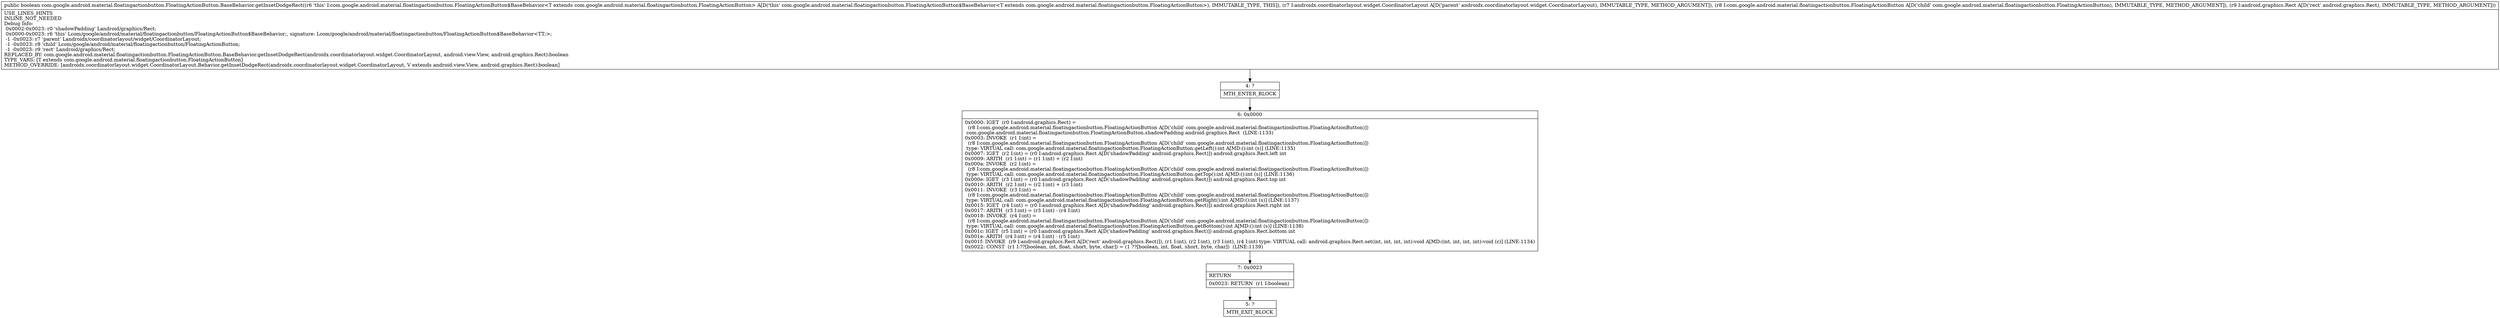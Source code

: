 digraph "CFG forcom.google.android.material.floatingactionbutton.FloatingActionButton.BaseBehavior.getInsetDodgeRect(Landroidx\/coordinatorlayout\/widget\/CoordinatorLayout;Lcom\/google\/android\/material\/floatingactionbutton\/FloatingActionButton;Landroid\/graphics\/Rect;)Z" {
Node_4 [shape=record,label="{4\:\ ?|MTH_ENTER_BLOCK\l}"];
Node_6 [shape=record,label="{6\:\ 0x0000|0x0000: IGET  (r0 I:android.graphics.Rect) = \l  (r8 I:com.google.android.material.floatingactionbutton.FloatingActionButton A[D('child' com.google.android.material.floatingactionbutton.FloatingActionButton)])\l com.google.android.material.floatingactionbutton.FloatingActionButton.shadowPadding android.graphics.Rect  (LINE:1133)\l0x0003: INVOKE  (r1 I:int) = \l  (r8 I:com.google.android.material.floatingactionbutton.FloatingActionButton A[D('child' com.google.android.material.floatingactionbutton.FloatingActionButton)])\l type: VIRTUAL call: com.google.android.material.floatingactionbutton.FloatingActionButton.getLeft():int A[MD:():int (s)] (LINE:1135)\l0x0007: IGET  (r2 I:int) = (r0 I:android.graphics.Rect A[D('shadowPadding' android.graphics.Rect)]) android.graphics.Rect.left int \l0x0009: ARITH  (r1 I:int) = (r1 I:int) + (r2 I:int) \l0x000a: INVOKE  (r2 I:int) = \l  (r8 I:com.google.android.material.floatingactionbutton.FloatingActionButton A[D('child' com.google.android.material.floatingactionbutton.FloatingActionButton)])\l type: VIRTUAL call: com.google.android.material.floatingactionbutton.FloatingActionButton.getTop():int A[MD:():int (s)] (LINE:1136)\l0x000e: IGET  (r3 I:int) = (r0 I:android.graphics.Rect A[D('shadowPadding' android.graphics.Rect)]) android.graphics.Rect.top int \l0x0010: ARITH  (r2 I:int) = (r2 I:int) + (r3 I:int) \l0x0011: INVOKE  (r3 I:int) = \l  (r8 I:com.google.android.material.floatingactionbutton.FloatingActionButton A[D('child' com.google.android.material.floatingactionbutton.FloatingActionButton)])\l type: VIRTUAL call: com.google.android.material.floatingactionbutton.FloatingActionButton.getRight():int A[MD:():int (s)] (LINE:1137)\l0x0015: IGET  (r4 I:int) = (r0 I:android.graphics.Rect A[D('shadowPadding' android.graphics.Rect)]) android.graphics.Rect.right int \l0x0017: ARITH  (r3 I:int) = (r3 I:int) \- (r4 I:int) \l0x0018: INVOKE  (r4 I:int) = \l  (r8 I:com.google.android.material.floatingactionbutton.FloatingActionButton A[D('child' com.google.android.material.floatingactionbutton.FloatingActionButton)])\l type: VIRTUAL call: com.google.android.material.floatingactionbutton.FloatingActionButton.getBottom():int A[MD:():int (s)] (LINE:1138)\l0x001c: IGET  (r5 I:int) = (r0 I:android.graphics.Rect A[D('shadowPadding' android.graphics.Rect)]) android.graphics.Rect.bottom int \l0x001e: ARITH  (r4 I:int) = (r4 I:int) \- (r5 I:int) \l0x001f: INVOKE  (r9 I:android.graphics.Rect A[D('rect' android.graphics.Rect)]), (r1 I:int), (r2 I:int), (r3 I:int), (r4 I:int) type: VIRTUAL call: android.graphics.Rect.set(int, int, int, int):void A[MD:(int, int, int, int):void (c)] (LINE:1134)\l0x0022: CONST  (r1 I:??[boolean, int, float, short, byte, char]) = (1 ??[boolean, int, float, short, byte, char])  (LINE:1139)\l}"];
Node_7 [shape=record,label="{7\:\ 0x0023|RETURN\l|0x0023: RETURN  (r1 I:boolean) \l}"];
Node_5 [shape=record,label="{5\:\ ?|MTH_EXIT_BLOCK\l}"];
MethodNode[shape=record,label="{public boolean com.google.android.material.floatingactionbutton.FloatingActionButton.BaseBehavior.getInsetDodgeRect((r6 'this' I:com.google.android.material.floatingactionbutton.FloatingActionButton$BaseBehavior\<T extends com.google.android.material.floatingactionbutton.FloatingActionButton\> A[D('this' com.google.android.material.floatingactionbutton.FloatingActionButton$BaseBehavior\<T extends com.google.android.material.floatingactionbutton.FloatingActionButton\>), IMMUTABLE_TYPE, THIS]), (r7 I:androidx.coordinatorlayout.widget.CoordinatorLayout A[D('parent' androidx.coordinatorlayout.widget.CoordinatorLayout), IMMUTABLE_TYPE, METHOD_ARGUMENT]), (r8 I:com.google.android.material.floatingactionbutton.FloatingActionButton A[D('child' com.google.android.material.floatingactionbutton.FloatingActionButton), IMMUTABLE_TYPE, METHOD_ARGUMENT]), (r9 I:android.graphics.Rect A[D('rect' android.graphics.Rect), IMMUTABLE_TYPE, METHOD_ARGUMENT]))  | USE_LINES_HINTS\lINLINE_NOT_NEEDED\lDebug Info:\l  0x0002\-0x0023: r0 'shadowPadding' Landroid\/graphics\/Rect;\l  0x0000\-0x0023: r6 'this' Lcom\/google\/android\/material\/floatingactionbutton\/FloatingActionButton$BaseBehavior;, signature: Lcom\/google\/android\/material\/floatingactionbutton\/FloatingActionButton$BaseBehavior\<TT;\>;\l  \-1 \-0x0023: r7 'parent' Landroidx\/coordinatorlayout\/widget\/CoordinatorLayout;\l  \-1 \-0x0023: r8 'child' Lcom\/google\/android\/material\/floatingactionbutton\/FloatingActionButton;\l  \-1 \-0x0023: r9 'rect' Landroid\/graphics\/Rect;\lREPLACED_BY: com.google.android.material.floatingactionbutton.FloatingActionButton.BaseBehavior.getInsetDodgeRect(androidx.coordinatorlayout.widget.CoordinatorLayout, android.view.View, android.graphics.Rect):boolean\lTYPE_VARS: [T extends com.google.android.material.floatingactionbutton.FloatingActionButton]\lMETHOD_OVERRIDE: [androidx.coordinatorlayout.widget.CoordinatorLayout.Behavior.getInsetDodgeRect(androidx.coordinatorlayout.widget.CoordinatorLayout, V extends android.view.View, android.graphics.Rect):boolean]\l}"];
MethodNode -> Node_4;Node_4 -> Node_6;
Node_6 -> Node_7;
Node_7 -> Node_5;
}

